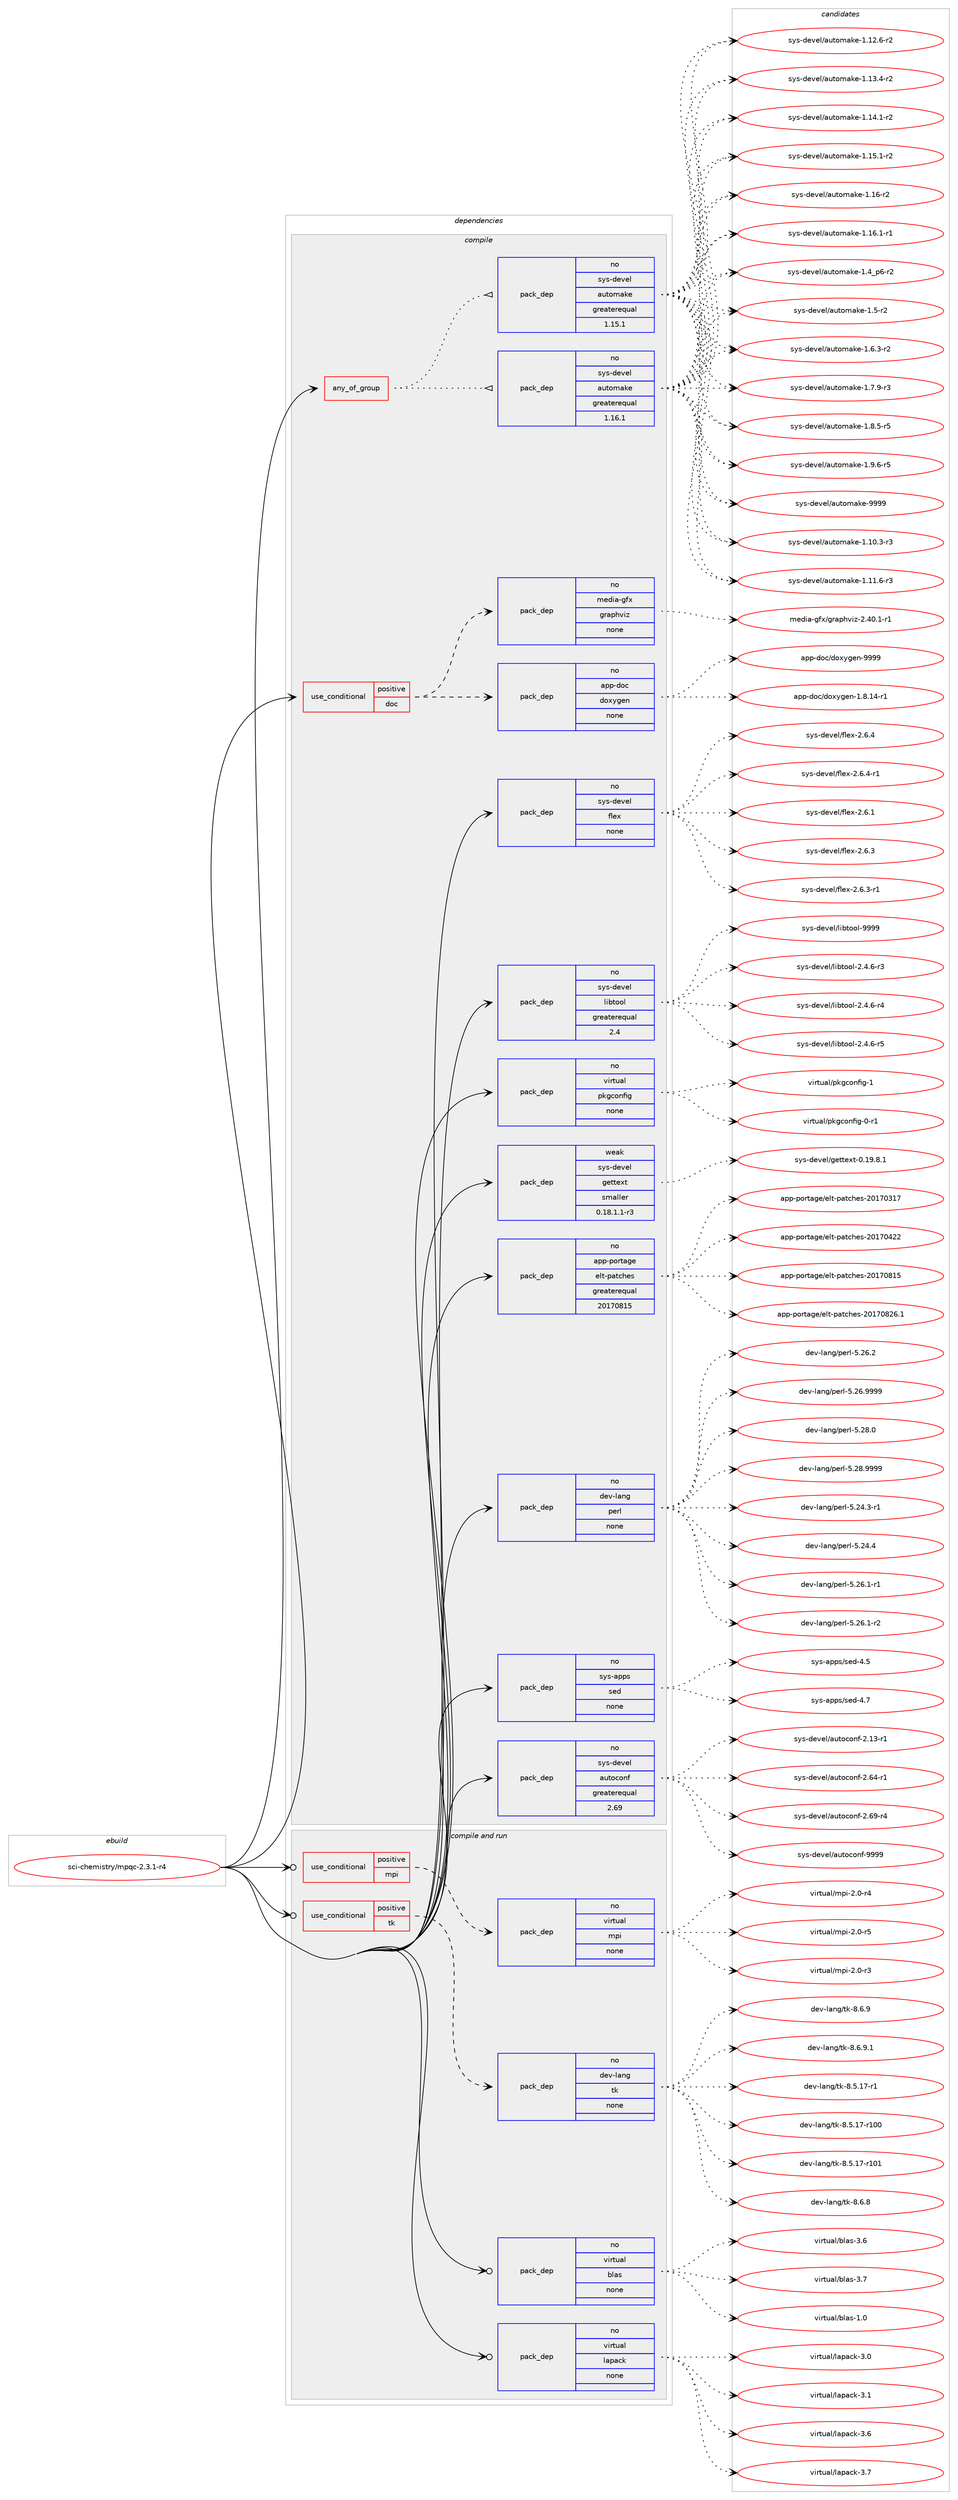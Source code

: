 digraph prolog {

# *************
# Graph options
# *************

newrank=true;
concentrate=true;
compound=true;
graph [rankdir=LR,fontname=Helvetica,fontsize=10,ranksep=1.5];#, ranksep=2.5, nodesep=0.2];
edge  [arrowhead=vee];
node  [fontname=Helvetica,fontsize=10];

# **********
# The ebuild
# **********

subgraph cluster_leftcol {
color=gray;
rank=same;
label=<<i>ebuild</i>>;
id [label="sci-chemistry/mpqc-2.3.1-r4", color=red, width=4, href="../sci-chemistry/mpqc-2.3.1-r4.svg"];
}

# ****************
# The dependencies
# ****************

subgraph cluster_midcol {
color=gray;
label=<<i>dependencies</i>>;
subgraph cluster_compile {
fillcolor="#eeeeee";
style=filled;
label=<<i>compile</i>>;
subgraph any26802 {
dependency1688392 [label=<<TABLE BORDER="0" CELLBORDER="1" CELLSPACING="0" CELLPADDING="4"><TR><TD CELLPADDING="10">any_of_group</TD></TR></TABLE>>, shape=none, color=red];subgraph pack1208278 {
dependency1688393 [label=<<TABLE BORDER="0" CELLBORDER="1" CELLSPACING="0" CELLPADDING="4" WIDTH="220"><TR><TD ROWSPAN="6" CELLPADDING="30">pack_dep</TD></TR><TR><TD WIDTH="110">no</TD></TR><TR><TD>sys-devel</TD></TR><TR><TD>automake</TD></TR><TR><TD>greaterequal</TD></TR><TR><TD>1.16.1</TD></TR></TABLE>>, shape=none, color=blue];
}
dependency1688392:e -> dependency1688393:w [weight=20,style="dotted",arrowhead="oinv"];
subgraph pack1208279 {
dependency1688394 [label=<<TABLE BORDER="0" CELLBORDER="1" CELLSPACING="0" CELLPADDING="4" WIDTH="220"><TR><TD ROWSPAN="6" CELLPADDING="30">pack_dep</TD></TR><TR><TD WIDTH="110">no</TD></TR><TR><TD>sys-devel</TD></TR><TR><TD>automake</TD></TR><TR><TD>greaterequal</TD></TR><TR><TD>1.15.1</TD></TR></TABLE>>, shape=none, color=blue];
}
dependency1688392:e -> dependency1688394:w [weight=20,style="dotted",arrowhead="oinv"];
}
id:e -> dependency1688392:w [weight=20,style="solid",arrowhead="vee"];
subgraph cond452460 {
dependency1688395 [label=<<TABLE BORDER="0" CELLBORDER="1" CELLSPACING="0" CELLPADDING="4"><TR><TD ROWSPAN="3" CELLPADDING="10">use_conditional</TD></TR><TR><TD>positive</TD></TR><TR><TD>doc</TD></TR></TABLE>>, shape=none, color=red];
subgraph pack1208280 {
dependency1688396 [label=<<TABLE BORDER="0" CELLBORDER="1" CELLSPACING="0" CELLPADDING="4" WIDTH="220"><TR><TD ROWSPAN="6" CELLPADDING="30">pack_dep</TD></TR><TR><TD WIDTH="110">no</TD></TR><TR><TD>app-doc</TD></TR><TR><TD>doxygen</TD></TR><TR><TD>none</TD></TR><TR><TD></TD></TR></TABLE>>, shape=none, color=blue];
}
dependency1688395:e -> dependency1688396:w [weight=20,style="dashed",arrowhead="vee"];
subgraph pack1208281 {
dependency1688397 [label=<<TABLE BORDER="0" CELLBORDER="1" CELLSPACING="0" CELLPADDING="4" WIDTH="220"><TR><TD ROWSPAN="6" CELLPADDING="30">pack_dep</TD></TR><TR><TD WIDTH="110">no</TD></TR><TR><TD>media-gfx</TD></TR><TR><TD>graphviz</TD></TR><TR><TD>none</TD></TR><TR><TD></TD></TR></TABLE>>, shape=none, color=blue];
}
dependency1688395:e -> dependency1688397:w [weight=20,style="dashed",arrowhead="vee"];
}
id:e -> dependency1688395:w [weight=20,style="solid",arrowhead="vee"];
subgraph pack1208282 {
dependency1688398 [label=<<TABLE BORDER="0" CELLBORDER="1" CELLSPACING="0" CELLPADDING="4" WIDTH="220"><TR><TD ROWSPAN="6" CELLPADDING="30">pack_dep</TD></TR><TR><TD WIDTH="110">no</TD></TR><TR><TD>app-portage</TD></TR><TR><TD>elt-patches</TD></TR><TR><TD>greaterequal</TD></TR><TR><TD>20170815</TD></TR></TABLE>>, shape=none, color=blue];
}
id:e -> dependency1688398:w [weight=20,style="solid",arrowhead="vee"];
subgraph pack1208283 {
dependency1688399 [label=<<TABLE BORDER="0" CELLBORDER="1" CELLSPACING="0" CELLPADDING="4" WIDTH="220"><TR><TD ROWSPAN="6" CELLPADDING="30">pack_dep</TD></TR><TR><TD WIDTH="110">no</TD></TR><TR><TD>dev-lang</TD></TR><TR><TD>perl</TD></TR><TR><TD>none</TD></TR><TR><TD></TD></TR></TABLE>>, shape=none, color=blue];
}
id:e -> dependency1688399:w [weight=20,style="solid",arrowhead="vee"];
subgraph pack1208284 {
dependency1688400 [label=<<TABLE BORDER="0" CELLBORDER="1" CELLSPACING="0" CELLPADDING="4" WIDTH="220"><TR><TD ROWSPAN="6" CELLPADDING="30">pack_dep</TD></TR><TR><TD WIDTH="110">no</TD></TR><TR><TD>sys-apps</TD></TR><TR><TD>sed</TD></TR><TR><TD>none</TD></TR><TR><TD></TD></TR></TABLE>>, shape=none, color=blue];
}
id:e -> dependency1688400:w [weight=20,style="solid",arrowhead="vee"];
subgraph pack1208285 {
dependency1688401 [label=<<TABLE BORDER="0" CELLBORDER="1" CELLSPACING="0" CELLPADDING="4" WIDTH="220"><TR><TD ROWSPAN="6" CELLPADDING="30">pack_dep</TD></TR><TR><TD WIDTH="110">no</TD></TR><TR><TD>sys-devel</TD></TR><TR><TD>autoconf</TD></TR><TR><TD>greaterequal</TD></TR><TR><TD>2.69</TD></TR></TABLE>>, shape=none, color=blue];
}
id:e -> dependency1688401:w [weight=20,style="solid",arrowhead="vee"];
subgraph pack1208286 {
dependency1688402 [label=<<TABLE BORDER="0" CELLBORDER="1" CELLSPACING="0" CELLPADDING="4" WIDTH="220"><TR><TD ROWSPAN="6" CELLPADDING="30">pack_dep</TD></TR><TR><TD WIDTH="110">no</TD></TR><TR><TD>sys-devel</TD></TR><TR><TD>flex</TD></TR><TR><TD>none</TD></TR><TR><TD></TD></TR></TABLE>>, shape=none, color=blue];
}
id:e -> dependency1688402:w [weight=20,style="solid",arrowhead="vee"];
subgraph pack1208287 {
dependency1688403 [label=<<TABLE BORDER="0" CELLBORDER="1" CELLSPACING="0" CELLPADDING="4" WIDTH="220"><TR><TD ROWSPAN="6" CELLPADDING="30">pack_dep</TD></TR><TR><TD WIDTH="110">no</TD></TR><TR><TD>sys-devel</TD></TR><TR><TD>libtool</TD></TR><TR><TD>greaterequal</TD></TR><TR><TD>2.4</TD></TR></TABLE>>, shape=none, color=blue];
}
id:e -> dependency1688403:w [weight=20,style="solid",arrowhead="vee"];
subgraph pack1208288 {
dependency1688404 [label=<<TABLE BORDER="0" CELLBORDER="1" CELLSPACING="0" CELLPADDING="4" WIDTH="220"><TR><TD ROWSPAN="6" CELLPADDING="30">pack_dep</TD></TR><TR><TD WIDTH="110">no</TD></TR><TR><TD>virtual</TD></TR><TR><TD>pkgconfig</TD></TR><TR><TD>none</TD></TR><TR><TD></TD></TR></TABLE>>, shape=none, color=blue];
}
id:e -> dependency1688404:w [weight=20,style="solid",arrowhead="vee"];
subgraph pack1208289 {
dependency1688405 [label=<<TABLE BORDER="0" CELLBORDER="1" CELLSPACING="0" CELLPADDING="4" WIDTH="220"><TR><TD ROWSPAN="6" CELLPADDING="30">pack_dep</TD></TR><TR><TD WIDTH="110">weak</TD></TR><TR><TD>sys-devel</TD></TR><TR><TD>gettext</TD></TR><TR><TD>smaller</TD></TR><TR><TD>0.18.1.1-r3</TD></TR></TABLE>>, shape=none, color=blue];
}
id:e -> dependency1688405:w [weight=20,style="solid",arrowhead="vee"];
}
subgraph cluster_compileandrun {
fillcolor="#eeeeee";
style=filled;
label=<<i>compile and run</i>>;
subgraph cond452461 {
dependency1688406 [label=<<TABLE BORDER="0" CELLBORDER="1" CELLSPACING="0" CELLPADDING="4"><TR><TD ROWSPAN="3" CELLPADDING="10">use_conditional</TD></TR><TR><TD>positive</TD></TR><TR><TD>mpi</TD></TR></TABLE>>, shape=none, color=red];
subgraph pack1208290 {
dependency1688407 [label=<<TABLE BORDER="0" CELLBORDER="1" CELLSPACING="0" CELLPADDING="4" WIDTH="220"><TR><TD ROWSPAN="6" CELLPADDING="30">pack_dep</TD></TR><TR><TD WIDTH="110">no</TD></TR><TR><TD>virtual</TD></TR><TR><TD>mpi</TD></TR><TR><TD>none</TD></TR><TR><TD></TD></TR></TABLE>>, shape=none, color=blue];
}
dependency1688406:e -> dependency1688407:w [weight=20,style="dashed",arrowhead="vee"];
}
id:e -> dependency1688406:w [weight=20,style="solid",arrowhead="odotvee"];
subgraph cond452462 {
dependency1688408 [label=<<TABLE BORDER="0" CELLBORDER="1" CELLSPACING="0" CELLPADDING="4"><TR><TD ROWSPAN="3" CELLPADDING="10">use_conditional</TD></TR><TR><TD>positive</TD></TR><TR><TD>tk</TD></TR></TABLE>>, shape=none, color=red];
subgraph pack1208291 {
dependency1688409 [label=<<TABLE BORDER="0" CELLBORDER="1" CELLSPACING="0" CELLPADDING="4" WIDTH="220"><TR><TD ROWSPAN="6" CELLPADDING="30">pack_dep</TD></TR><TR><TD WIDTH="110">no</TD></TR><TR><TD>dev-lang</TD></TR><TR><TD>tk</TD></TR><TR><TD>none</TD></TR><TR><TD></TD></TR></TABLE>>, shape=none, color=blue];
}
dependency1688408:e -> dependency1688409:w [weight=20,style="dashed",arrowhead="vee"];
}
id:e -> dependency1688408:w [weight=20,style="solid",arrowhead="odotvee"];
subgraph pack1208292 {
dependency1688410 [label=<<TABLE BORDER="0" CELLBORDER="1" CELLSPACING="0" CELLPADDING="4" WIDTH="220"><TR><TD ROWSPAN="6" CELLPADDING="30">pack_dep</TD></TR><TR><TD WIDTH="110">no</TD></TR><TR><TD>virtual</TD></TR><TR><TD>blas</TD></TR><TR><TD>none</TD></TR><TR><TD></TD></TR></TABLE>>, shape=none, color=blue];
}
id:e -> dependency1688410:w [weight=20,style="solid",arrowhead="odotvee"];
subgraph pack1208293 {
dependency1688411 [label=<<TABLE BORDER="0" CELLBORDER="1" CELLSPACING="0" CELLPADDING="4" WIDTH="220"><TR><TD ROWSPAN="6" CELLPADDING="30">pack_dep</TD></TR><TR><TD WIDTH="110">no</TD></TR><TR><TD>virtual</TD></TR><TR><TD>lapack</TD></TR><TR><TD>none</TD></TR><TR><TD></TD></TR></TABLE>>, shape=none, color=blue];
}
id:e -> dependency1688411:w [weight=20,style="solid",arrowhead="odotvee"];
}
subgraph cluster_run {
fillcolor="#eeeeee";
style=filled;
label=<<i>run</i>>;
}
}

# **************
# The candidates
# **************

subgraph cluster_choices {
rank=same;
color=gray;
label=<<i>candidates</i>>;

subgraph choice1208278 {
color=black;
nodesep=1;
choice11512111545100101118101108479711711611110997107101454946494846514511451 [label="sys-devel/automake-1.10.3-r3", color=red, width=4,href="../sys-devel/automake-1.10.3-r3.svg"];
choice11512111545100101118101108479711711611110997107101454946494946544511451 [label="sys-devel/automake-1.11.6-r3", color=red, width=4,href="../sys-devel/automake-1.11.6-r3.svg"];
choice11512111545100101118101108479711711611110997107101454946495046544511450 [label="sys-devel/automake-1.12.6-r2", color=red, width=4,href="../sys-devel/automake-1.12.6-r2.svg"];
choice11512111545100101118101108479711711611110997107101454946495146524511450 [label="sys-devel/automake-1.13.4-r2", color=red, width=4,href="../sys-devel/automake-1.13.4-r2.svg"];
choice11512111545100101118101108479711711611110997107101454946495246494511450 [label="sys-devel/automake-1.14.1-r2", color=red, width=4,href="../sys-devel/automake-1.14.1-r2.svg"];
choice11512111545100101118101108479711711611110997107101454946495346494511450 [label="sys-devel/automake-1.15.1-r2", color=red, width=4,href="../sys-devel/automake-1.15.1-r2.svg"];
choice1151211154510010111810110847971171161111099710710145494649544511450 [label="sys-devel/automake-1.16-r2", color=red, width=4,href="../sys-devel/automake-1.16-r2.svg"];
choice11512111545100101118101108479711711611110997107101454946495446494511449 [label="sys-devel/automake-1.16.1-r1", color=red, width=4,href="../sys-devel/automake-1.16.1-r1.svg"];
choice115121115451001011181011084797117116111109971071014549465295112544511450 [label="sys-devel/automake-1.4_p6-r2", color=red, width=4,href="../sys-devel/automake-1.4_p6-r2.svg"];
choice11512111545100101118101108479711711611110997107101454946534511450 [label="sys-devel/automake-1.5-r2", color=red, width=4,href="../sys-devel/automake-1.5-r2.svg"];
choice115121115451001011181011084797117116111109971071014549465446514511450 [label="sys-devel/automake-1.6.3-r2", color=red, width=4,href="../sys-devel/automake-1.6.3-r2.svg"];
choice115121115451001011181011084797117116111109971071014549465546574511451 [label="sys-devel/automake-1.7.9-r3", color=red, width=4,href="../sys-devel/automake-1.7.9-r3.svg"];
choice115121115451001011181011084797117116111109971071014549465646534511453 [label="sys-devel/automake-1.8.5-r5", color=red, width=4,href="../sys-devel/automake-1.8.5-r5.svg"];
choice115121115451001011181011084797117116111109971071014549465746544511453 [label="sys-devel/automake-1.9.6-r5", color=red, width=4,href="../sys-devel/automake-1.9.6-r5.svg"];
choice115121115451001011181011084797117116111109971071014557575757 [label="sys-devel/automake-9999", color=red, width=4,href="../sys-devel/automake-9999.svg"];
dependency1688393:e -> choice11512111545100101118101108479711711611110997107101454946494846514511451:w [style=dotted,weight="100"];
dependency1688393:e -> choice11512111545100101118101108479711711611110997107101454946494946544511451:w [style=dotted,weight="100"];
dependency1688393:e -> choice11512111545100101118101108479711711611110997107101454946495046544511450:w [style=dotted,weight="100"];
dependency1688393:e -> choice11512111545100101118101108479711711611110997107101454946495146524511450:w [style=dotted,weight="100"];
dependency1688393:e -> choice11512111545100101118101108479711711611110997107101454946495246494511450:w [style=dotted,weight="100"];
dependency1688393:e -> choice11512111545100101118101108479711711611110997107101454946495346494511450:w [style=dotted,weight="100"];
dependency1688393:e -> choice1151211154510010111810110847971171161111099710710145494649544511450:w [style=dotted,weight="100"];
dependency1688393:e -> choice11512111545100101118101108479711711611110997107101454946495446494511449:w [style=dotted,weight="100"];
dependency1688393:e -> choice115121115451001011181011084797117116111109971071014549465295112544511450:w [style=dotted,weight="100"];
dependency1688393:e -> choice11512111545100101118101108479711711611110997107101454946534511450:w [style=dotted,weight="100"];
dependency1688393:e -> choice115121115451001011181011084797117116111109971071014549465446514511450:w [style=dotted,weight="100"];
dependency1688393:e -> choice115121115451001011181011084797117116111109971071014549465546574511451:w [style=dotted,weight="100"];
dependency1688393:e -> choice115121115451001011181011084797117116111109971071014549465646534511453:w [style=dotted,weight="100"];
dependency1688393:e -> choice115121115451001011181011084797117116111109971071014549465746544511453:w [style=dotted,weight="100"];
dependency1688393:e -> choice115121115451001011181011084797117116111109971071014557575757:w [style=dotted,weight="100"];
}
subgraph choice1208279 {
color=black;
nodesep=1;
choice11512111545100101118101108479711711611110997107101454946494846514511451 [label="sys-devel/automake-1.10.3-r3", color=red, width=4,href="../sys-devel/automake-1.10.3-r3.svg"];
choice11512111545100101118101108479711711611110997107101454946494946544511451 [label="sys-devel/automake-1.11.6-r3", color=red, width=4,href="../sys-devel/automake-1.11.6-r3.svg"];
choice11512111545100101118101108479711711611110997107101454946495046544511450 [label="sys-devel/automake-1.12.6-r2", color=red, width=4,href="../sys-devel/automake-1.12.6-r2.svg"];
choice11512111545100101118101108479711711611110997107101454946495146524511450 [label="sys-devel/automake-1.13.4-r2", color=red, width=4,href="../sys-devel/automake-1.13.4-r2.svg"];
choice11512111545100101118101108479711711611110997107101454946495246494511450 [label="sys-devel/automake-1.14.1-r2", color=red, width=4,href="../sys-devel/automake-1.14.1-r2.svg"];
choice11512111545100101118101108479711711611110997107101454946495346494511450 [label="sys-devel/automake-1.15.1-r2", color=red, width=4,href="../sys-devel/automake-1.15.1-r2.svg"];
choice1151211154510010111810110847971171161111099710710145494649544511450 [label="sys-devel/automake-1.16-r2", color=red, width=4,href="../sys-devel/automake-1.16-r2.svg"];
choice11512111545100101118101108479711711611110997107101454946495446494511449 [label="sys-devel/automake-1.16.1-r1", color=red, width=4,href="../sys-devel/automake-1.16.1-r1.svg"];
choice115121115451001011181011084797117116111109971071014549465295112544511450 [label="sys-devel/automake-1.4_p6-r2", color=red, width=4,href="../sys-devel/automake-1.4_p6-r2.svg"];
choice11512111545100101118101108479711711611110997107101454946534511450 [label="sys-devel/automake-1.5-r2", color=red, width=4,href="../sys-devel/automake-1.5-r2.svg"];
choice115121115451001011181011084797117116111109971071014549465446514511450 [label="sys-devel/automake-1.6.3-r2", color=red, width=4,href="../sys-devel/automake-1.6.3-r2.svg"];
choice115121115451001011181011084797117116111109971071014549465546574511451 [label="sys-devel/automake-1.7.9-r3", color=red, width=4,href="../sys-devel/automake-1.7.9-r3.svg"];
choice115121115451001011181011084797117116111109971071014549465646534511453 [label="sys-devel/automake-1.8.5-r5", color=red, width=4,href="../sys-devel/automake-1.8.5-r5.svg"];
choice115121115451001011181011084797117116111109971071014549465746544511453 [label="sys-devel/automake-1.9.6-r5", color=red, width=4,href="../sys-devel/automake-1.9.6-r5.svg"];
choice115121115451001011181011084797117116111109971071014557575757 [label="sys-devel/automake-9999", color=red, width=4,href="../sys-devel/automake-9999.svg"];
dependency1688394:e -> choice11512111545100101118101108479711711611110997107101454946494846514511451:w [style=dotted,weight="100"];
dependency1688394:e -> choice11512111545100101118101108479711711611110997107101454946494946544511451:w [style=dotted,weight="100"];
dependency1688394:e -> choice11512111545100101118101108479711711611110997107101454946495046544511450:w [style=dotted,weight="100"];
dependency1688394:e -> choice11512111545100101118101108479711711611110997107101454946495146524511450:w [style=dotted,weight="100"];
dependency1688394:e -> choice11512111545100101118101108479711711611110997107101454946495246494511450:w [style=dotted,weight="100"];
dependency1688394:e -> choice11512111545100101118101108479711711611110997107101454946495346494511450:w [style=dotted,weight="100"];
dependency1688394:e -> choice1151211154510010111810110847971171161111099710710145494649544511450:w [style=dotted,weight="100"];
dependency1688394:e -> choice11512111545100101118101108479711711611110997107101454946495446494511449:w [style=dotted,weight="100"];
dependency1688394:e -> choice115121115451001011181011084797117116111109971071014549465295112544511450:w [style=dotted,weight="100"];
dependency1688394:e -> choice11512111545100101118101108479711711611110997107101454946534511450:w [style=dotted,weight="100"];
dependency1688394:e -> choice115121115451001011181011084797117116111109971071014549465446514511450:w [style=dotted,weight="100"];
dependency1688394:e -> choice115121115451001011181011084797117116111109971071014549465546574511451:w [style=dotted,weight="100"];
dependency1688394:e -> choice115121115451001011181011084797117116111109971071014549465646534511453:w [style=dotted,weight="100"];
dependency1688394:e -> choice115121115451001011181011084797117116111109971071014549465746544511453:w [style=dotted,weight="100"];
dependency1688394:e -> choice115121115451001011181011084797117116111109971071014557575757:w [style=dotted,weight="100"];
}
subgraph choice1208280 {
color=black;
nodesep=1;
choice97112112451001119947100111120121103101110454946564649524511449 [label="app-doc/doxygen-1.8.14-r1", color=red, width=4,href="../app-doc/doxygen-1.8.14-r1.svg"];
choice971121124510011199471001111201211031011104557575757 [label="app-doc/doxygen-9999", color=red, width=4,href="../app-doc/doxygen-9999.svg"];
dependency1688396:e -> choice97112112451001119947100111120121103101110454946564649524511449:w [style=dotted,weight="100"];
dependency1688396:e -> choice971121124510011199471001111201211031011104557575757:w [style=dotted,weight="100"];
}
subgraph choice1208281 {
color=black;
nodesep=1;
choice10910110010597451031021204710311497112104118105122455046524846494511449 [label="media-gfx/graphviz-2.40.1-r1", color=red, width=4,href="../media-gfx/graphviz-2.40.1-r1.svg"];
dependency1688397:e -> choice10910110010597451031021204710311497112104118105122455046524846494511449:w [style=dotted,weight="100"];
}
subgraph choice1208282 {
color=black;
nodesep=1;
choice97112112451121111141169710310147101108116451129711699104101115455048495548514955 [label="app-portage/elt-patches-20170317", color=red, width=4,href="../app-portage/elt-patches-20170317.svg"];
choice97112112451121111141169710310147101108116451129711699104101115455048495548525050 [label="app-portage/elt-patches-20170422", color=red, width=4,href="../app-portage/elt-patches-20170422.svg"];
choice97112112451121111141169710310147101108116451129711699104101115455048495548564953 [label="app-portage/elt-patches-20170815", color=red, width=4,href="../app-portage/elt-patches-20170815.svg"];
choice971121124511211111411697103101471011081164511297116991041011154550484955485650544649 [label="app-portage/elt-patches-20170826.1", color=red, width=4,href="../app-portage/elt-patches-20170826.1.svg"];
dependency1688398:e -> choice97112112451121111141169710310147101108116451129711699104101115455048495548514955:w [style=dotted,weight="100"];
dependency1688398:e -> choice97112112451121111141169710310147101108116451129711699104101115455048495548525050:w [style=dotted,weight="100"];
dependency1688398:e -> choice97112112451121111141169710310147101108116451129711699104101115455048495548564953:w [style=dotted,weight="100"];
dependency1688398:e -> choice971121124511211111411697103101471011081164511297116991041011154550484955485650544649:w [style=dotted,weight="100"];
}
subgraph choice1208283 {
color=black;
nodesep=1;
choice100101118451089711010347112101114108455346505246514511449 [label="dev-lang/perl-5.24.3-r1", color=red, width=4,href="../dev-lang/perl-5.24.3-r1.svg"];
choice10010111845108971101034711210111410845534650524652 [label="dev-lang/perl-5.24.4", color=red, width=4,href="../dev-lang/perl-5.24.4.svg"];
choice100101118451089711010347112101114108455346505446494511449 [label="dev-lang/perl-5.26.1-r1", color=red, width=4,href="../dev-lang/perl-5.26.1-r1.svg"];
choice100101118451089711010347112101114108455346505446494511450 [label="dev-lang/perl-5.26.1-r2", color=red, width=4,href="../dev-lang/perl-5.26.1-r2.svg"];
choice10010111845108971101034711210111410845534650544650 [label="dev-lang/perl-5.26.2", color=red, width=4,href="../dev-lang/perl-5.26.2.svg"];
choice10010111845108971101034711210111410845534650544657575757 [label="dev-lang/perl-5.26.9999", color=red, width=4,href="../dev-lang/perl-5.26.9999.svg"];
choice10010111845108971101034711210111410845534650564648 [label="dev-lang/perl-5.28.0", color=red, width=4,href="../dev-lang/perl-5.28.0.svg"];
choice10010111845108971101034711210111410845534650564657575757 [label="dev-lang/perl-5.28.9999", color=red, width=4,href="../dev-lang/perl-5.28.9999.svg"];
dependency1688399:e -> choice100101118451089711010347112101114108455346505246514511449:w [style=dotted,weight="100"];
dependency1688399:e -> choice10010111845108971101034711210111410845534650524652:w [style=dotted,weight="100"];
dependency1688399:e -> choice100101118451089711010347112101114108455346505446494511449:w [style=dotted,weight="100"];
dependency1688399:e -> choice100101118451089711010347112101114108455346505446494511450:w [style=dotted,weight="100"];
dependency1688399:e -> choice10010111845108971101034711210111410845534650544650:w [style=dotted,weight="100"];
dependency1688399:e -> choice10010111845108971101034711210111410845534650544657575757:w [style=dotted,weight="100"];
dependency1688399:e -> choice10010111845108971101034711210111410845534650564648:w [style=dotted,weight="100"];
dependency1688399:e -> choice10010111845108971101034711210111410845534650564657575757:w [style=dotted,weight="100"];
}
subgraph choice1208284 {
color=black;
nodesep=1;
choice11512111545971121121154711510110045524653 [label="sys-apps/sed-4.5", color=red, width=4,href="../sys-apps/sed-4.5.svg"];
choice11512111545971121121154711510110045524655 [label="sys-apps/sed-4.7", color=red, width=4,href="../sys-apps/sed-4.7.svg"];
dependency1688400:e -> choice11512111545971121121154711510110045524653:w [style=dotted,weight="100"];
dependency1688400:e -> choice11512111545971121121154711510110045524655:w [style=dotted,weight="100"];
}
subgraph choice1208285 {
color=black;
nodesep=1;
choice1151211154510010111810110847971171161119911111010245504649514511449 [label="sys-devel/autoconf-2.13-r1", color=red, width=4,href="../sys-devel/autoconf-2.13-r1.svg"];
choice1151211154510010111810110847971171161119911111010245504654524511449 [label="sys-devel/autoconf-2.64-r1", color=red, width=4,href="../sys-devel/autoconf-2.64-r1.svg"];
choice1151211154510010111810110847971171161119911111010245504654574511452 [label="sys-devel/autoconf-2.69-r4", color=red, width=4,href="../sys-devel/autoconf-2.69-r4.svg"];
choice115121115451001011181011084797117116111991111101024557575757 [label="sys-devel/autoconf-9999", color=red, width=4,href="../sys-devel/autoconf-9999.svg"];
dependency1688401:e -> choice1151211154510010111810110847971171161119911111010245504649514511449:w [style=dotted,weight="100"];
dependency1688401:e -> choice1151211154510010111810110847971171161119911111010245504654524511449:w [style=dotted,weight="100"];
dependency1688401:e -> choice1151211154510010111810110847971171161119911111010245504654574511452:w [style=dotted,weight="100"];
dependency1688401:e -> choice115121115451001011181011084797117116111991111101024557575757:w [style=dotted,weight="100"];
}
subgraph choice1208286 {
color=black;
nodesep=1;
choice1151211154510010111810110847102108101120455046544649 [label="sys-devel/flex-2.6.1", color=red, width=4,href="../sys-devel/flex-2.6.1.svg"];
choice1151211154510010111810110847102108101120455046544651 [label="sys-devel/flex-2.6.3", color=red, width=4,href="../sys-devel/flex-2.6.3.svg"];
choice11512111545100101118101108471021081011204550465446514511449 [label="sys-devel/flex-2.6.3-r1", color=red, width=4,href="../sys-devel/flex-2.6.3-r1.svg"];
choice1151211154510010111810110847102108101120455046544652 [label="sys-devel/flex-2.6.4", color=red, width=4,href="../sys-devel/flex-2.6.4.svg"];
choice11512111545100101118101108471021081011204550465446524511449 [label="sys-devel/flex-2.6.4-r1", color=red, width=4,href="../sys-devel/flex-2.6.4-r1.svg"];
dependency1688402:e -> choice1151211154510010111810110847102108101120455046544649:w [style=dotted,weight="100"];
dependency1688402:e -> choice1151211154510010111810110847102108101120455046544651:w [style=dotted,weight="100"];
dependency1688402:e -> choice11512111545100101118101108471021081011204550465446514511449:w [style=dotted,weight="100"];
dependency1688402:e -> choice1151211154510010111810110847102108101120455046544652:w [style=dotted,weight="100"];
dependency1688402:e -> choice11512111545100101118101108471021081011204550465446524511449:w [style=dotted,weight="100"];
}
subgraph choice1208287 {
color=black;
nodesep=1;
choice1151211154510010111810110847108105981161111111084550465246544511451 [label="sys-devel/libtool-2.4.6-r3", color=red, width=4,href="../sys-devel/libtool-2.4.6-r3.svg"];
choice1151211154510010111810110847108105981161111111084550465246544511452 [label="sys-devel/libtool-2.4.6-r4", color=red, width=4,href="../sys-devel/libtool-2.4.6-r4.svg"];
choice1151211154510010111810110847108105981161111111084550465246544511453 [label="sys-devel/libtool-2.4.6-r5", color=red, width=4,href="../sys-devel/libtool-2.4.6-r5.svg"];
choice1151211154510010111810110847108105981161111111084557575757 [label="sys-devel/libtool-9999", color=red, width=4,href="../sys-devel/libtool-9999.svg"];
dependency1688403:e -> choice1151211154510010111810110847108105981161111111084550465246544511451:w [style=dotted,weight="100"];
dependency1688403:e -> choice1151211154510010111810110847108105981161111111084550465246544511452:w [style=dotted,weight="100"];
dependency1688403:e -> choice1151211154510010111810110847108105981161111111084550465246544511453:w [style=dotted,weight="100"];
dependency1688403:e -> choice1151211154510010111810110847108105981161111111084557575757:w [style=dotted,weight="100"];
}
subgraph choice1208288 {
color=black;
nodesep=1;
choice11810511411611797108471121071039911111010210510345484511449 [label="virtual/pkgconfig-0-r1", color=red, width=4,href="../virtual/pkgconfig-0-r1.svg"];
choice1181051141161179710847112107103991111101021051034549 [label="virtual/pkgconfig-1", color=red, width=4,href="../virtual/pkgconfig-1.svg"];
dependency1688404:e -> choice11810511411611797108471121071039911111010210510345484511449:w [style=dotted,weight="100"];
dependency1688404:e -> choice1181051141161179710847112107103991111101021051034549:w [style=dotted,weight="100"];
}
subgraph choice1208289 {
color=black;
nodesep=1;
choice1151211154510010111810110847103101116116101120116454846495746564649 [label="sys-devel/gettext-0.19.8.1", color=red, width=4,href="../sys-devel/gettext-0.19.8.1.svg"];
dependency1688405:e -> choice1151211154510010111810110847103101116116101120116454846495746564649:w [style=dotted,weight="100"];
}
subgraph choice1208290 {
color=black;
nodesep=1;
choice1181051141161179710847109112105455046484511451 [label="virtual/mpi-2.0-r3", color=red, width=4,href="../virtual/mpi-2.0-r3.svg"];
choice1181051141161179710847109112105455046484511452 [label="virtual/mpi-2.0-r4", color=red, width=4,href="../virtual/mpi-2.0-r4.svg"];
choice1181051141161179710847109112105455046484511453 [label="virtual/mpi-2.0-r5", color=red, width=4,href="../virtual/mpi-2.0-r5.svg"];
dependency1688407:e -> choice1181051141161179710847109112105455046484511451:w [style=dotted,weight="100"];
dependency1688407:e -> choice1181051141161179710847109112105455046484511452:w [style=dotted,weight="100"];
dependency1688407:e -> choice1181051141161179710847109112105455046484511453:w [style=dotted,weight="100"];
}
subgraph choice1208291 {
color=black;
nodesep=1;
choice100101118451089711010347116107455646534649554511449 [label="dev-lang/tk-8.5.17-r1", color=red, width=4,href="../dev-lang/tk-8.5.17-r1.svg"];
choice1001011184510897110103471161074556465346495545114494848 [label="dev-lang/tk-8.5.17-r100", color=red, width=4,href="../dev-lang/tk-8.5.17-r100.svg"];
choice1001011184510897110103471161074556465346495545114494849 [label="dev-lang/tk-8.5.17-r101", color=red, width=4,href="../dev-lang/tk-8.5.17-r101.svg"];
choice100101118451089711010347116107455646544656 [label="dev-lang/tk-8.6.8", color=red, width=4,href="../dev-lang/tk-8.6.8.svg"];
choice100101118451089711010347116107455646544657 [label="dev-lang/tk-8.6.9", color=red, width=4,href="../dev-lang/tk-8.6.9.svg"];
choice1001011184510897110103471161074556465446574649 [label="dev-lang/tk-8.6.9.1", color=red, width=4,href="../dev-lang/tk-8.6.9.1.svg"];
dependency1688409:e -> choice100101118451089711010347116107455646534649554511449:w [style=dotted,weight="100"];
dependency1688409:e -> choice1001011184510897110103471161074556465346495545114494848:w [style=dotted,weight="100"];
dependency1688409:e -> choice1001011184510897110103471161074556465346495545114494849:w [style=dotted,weight="100"];
dependency1688409:e -> choice100101118451089711010347116107455646544656:w [style=dotted,weight="100"];
dependency1688409:e -> choice100101118451089711010347116107455646544657:w [style=dotted,weight="100"];
dependency1688409:e -> choice1001011184510897110103471161074556465446574649:w [style=dotted,weight="100"];
}
subgraph choice1208292 {
color=black;
nodesep=1;
choice1181051141161179710847981089711545494648 [label="virtual/blas-1.0", color=red, width=4,href="../virtual/blas-1.0.svg"];
choice1181051141161179710847981089711545514654 [label="virtual/blas-3.6", color=red, width=4,href="../virtual/blas-3.6.svg"];
choice1181051141161179710847981089711545514655 [label="virtual/blas-3.7", color=red, width=4,href="../virtual/blas-3.7.svg"];
dependency1688410:e -> choice1181051141161179710847981089711545494648:w [style=dotted,weight="100"];
dependency1688410:e -> choice1181051141161179710847981089711545514654:w [style=dotted,weight="100"];
dependency1688410:e -> choice1181051141161179710847981089711545514655:w [style=dotted,weight="100"];
}
subgraph choice1208293 {
color=black;
nodesep=1;
choice118105114116117971084710897112979910745514648 [label="virtual/lapack-3.0", color=red, width=4,href="../virtual/lapack-3.0.svg"];
choice118105114116117971084710897112979910745514649 [label="virtual/lapack-3.1", color=red, width=4,href="../virtual/lapack-3.1.svg"];
choice118105114116117971084710897112979910745514654 [label="virtual/lapack-3.6", color=red, width=4,href="../virtual/lapack-3.6.svg"];
choice118105114116117971084710897112979910745514655 [label="virtual/lapack-3.7", color=red, width=4,href="../virtual/lapack-3.7.svg"];
dependency1688411:e -> choice118105114116117971084710897112979910745514648:w [style=dotted,weight="100"];
dependency1688411:e -> choice118105114116117971084710897112979910745514649:w [style=dotted,weight="100"];
dependency1688411:e -> choice118105114116117971084710897112979910745514654:w [style=dotted,weight="100"];
dependency1688411:e -> choice118105114116117971084710897112979910745514655:w [style=dotted,weight="100"];
}
}

}
